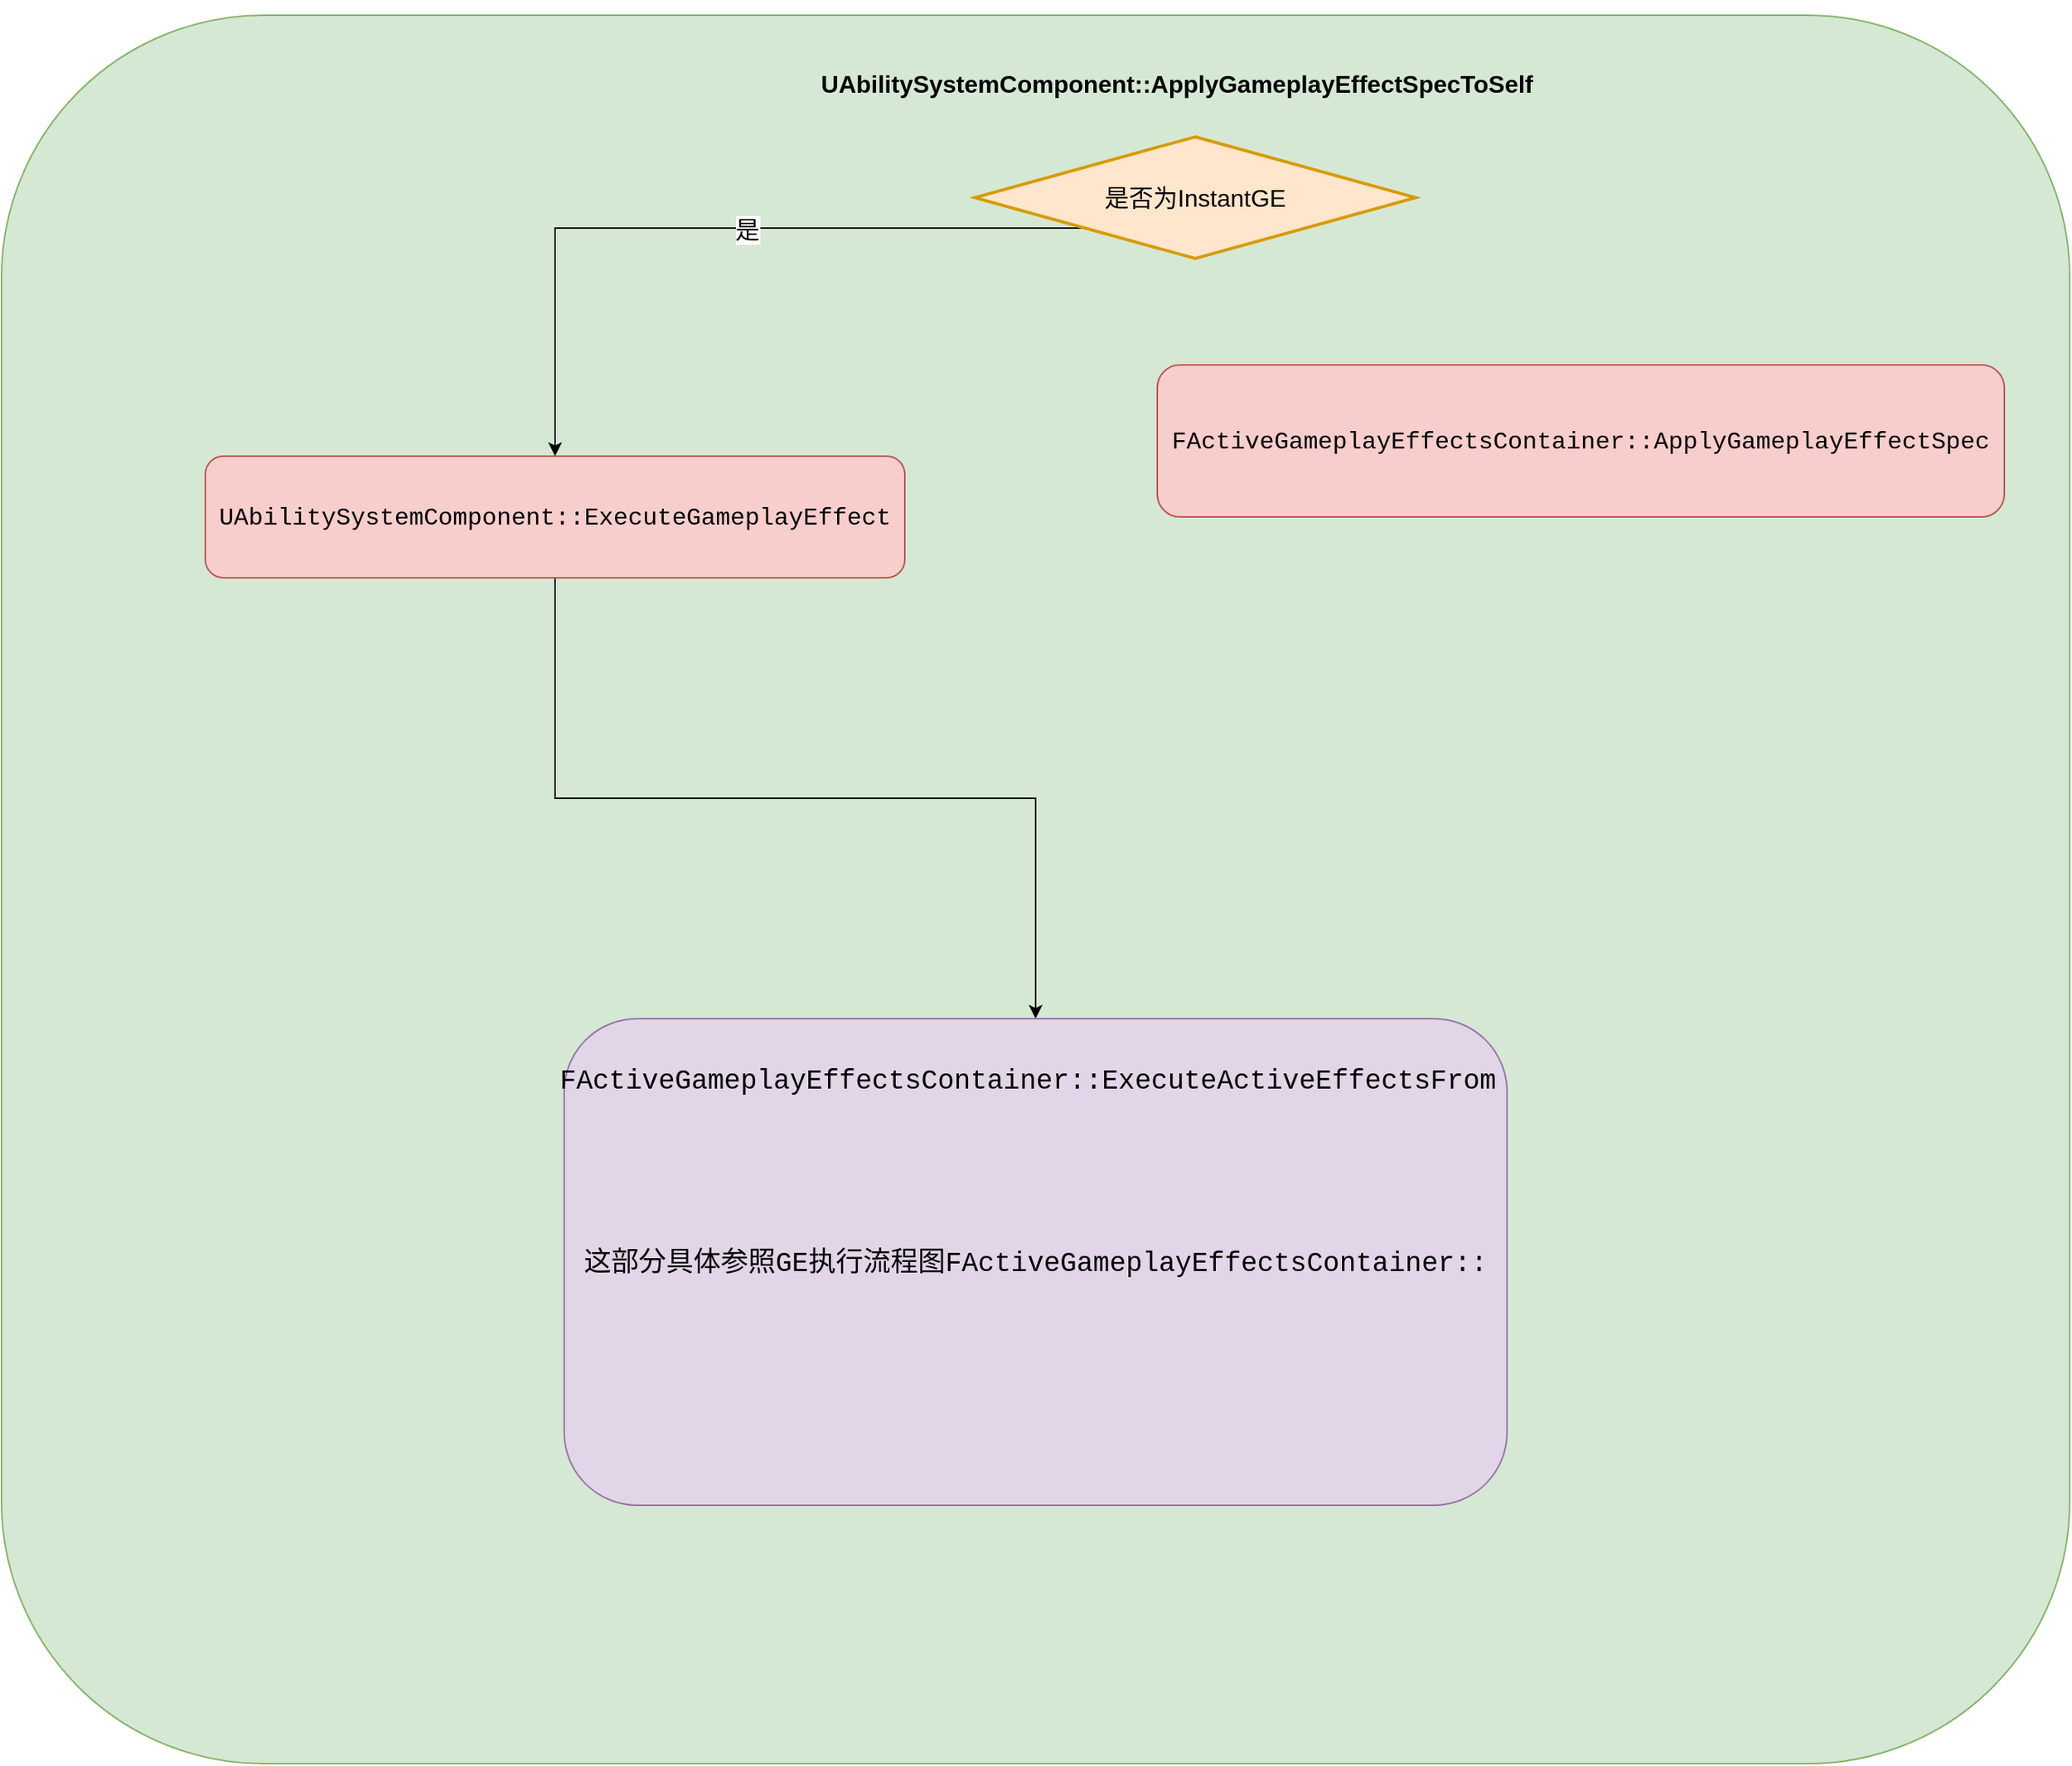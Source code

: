 <mxfile version="20.8.16" type="device"><diagram name="第 1 页" id="kfo05XLs2N2T4jGsehMT"><mxGraphModel dx="2026" dy="1183" grid="1" gridSize="10" guides="1" tooltips="1" connect="1" arrows="1" fold="1" page="1" pageScale="1" pageWidth="827" pageHeight="1169" math="0" shadow="0"><root><mxCell id="0"/><mxCell id="1" parent="0"/><mxCell id="KiHt46OxXjJIQ3sSvcPr-1" value="&lt;div style=&quot;font-family: Consolas, &amp;quot;Courier New&amp;quot;, monospace; font-size: 18px; line-height: 24px;&quot;&gt;&lt;br&gt;&lt;/div&gt;" style="rounded=1;whiteSpace=wrap;html=1;fillColor=#d5e8d4;strokeColor=#82b366;" vertex="1" parent="1"><mxGeometry x="50" y="60" width="1360" height="1150" as="geometry"/></mxCell><mxCell id="KiHt46OxXjJIQ3sSvcPr-9" style="edgeStyle=orthogonalEdgeStyle;rounded=0;orthogonalLoop=1;jettySize=auto;html=1;exitX=0.5;exitY=1;exitDx=0;exitDy=0;fontSize=16;fontColor=#000000;" edge="1" parent="1" source="KiHt46OxXjJIQ3sSvcPr-2" target="KiHt46OxXjJIQ3sSvcPr-5"><mxGeometry relative="1" as="geometry"/></mxCell><mxCell id="KiHt46OxXjJIQ3sSvcPr-2" value="&lt;p style=&quot;font-family: Consolas, &amp;quot;Courier New&amp;quot;, monospace; line-height: 24px; font-size: 16px;&quot;&gt;&lt;font style=&quot;font-size: 16px;&quot;&gt;UAbilitySystemComponent&lt;/font&gt;&lt;span style=&quot;background-color: initial;&quot;&gt;::ExecuteGameplayEffect&lt;/span&gt;&lt;/p&gt;" style="rounded=1;whiteSpace=wrap;html=1;labelBackgroundColor=none;fillColor=#f8cecc;strokeColor=#b85450;" vertex="1" parent="1"><mxGeometry x="184" y="350" width="460" height="80" as="geometry"/></mxCell><mxCell id="KiHt46OxXjJIQ3sSvcPr-3" value="&lt;b&gt;&lt;font style=&quot;font-size: 16px;&quot;&gt;UAbilitySystemComponent::ApplyGameplayEffectSpecToSelf&lt;/font&gt;&lt;/b&gt;" style="text;html=1;strokeColor=none;fillColor=none;align=center;verticalAlign=middle;whiteSpace=wrap;rounded=0;fontColor=#000000;strokeWidth=2;" vertex="1" parent="1"><mxGeometry x="700" y="50" width="246" height="110" as="geometry"/></mxCell><mxCell id="KiHt46OxXjJIQ3sSvcPr-7" style="edgeStyle=orthogonalEdgeStyle;rounded=0;orthogonalLoop=1;jettySize=auto;html=1;exitX=0;exitY=1;exitDx=0;exitDy=0;fontSize=16;fontColor=#000000;" edge="1" parent="1" source="KiHt46OxXjJIQ3sSvcPr-4" target="KiHt46OxXjJIQ3sSvcPr-2"><mxGeometry relative="1" as="geometry"/></mxCell><mxCell id="KiHt46OxXjJIQ3sSvcPr-8" value="是" style="edgeLabel;html=1;align=center;verticalAlign=middle;resizable=0;points=[];fontSize=16;fontColor=#000000;" vertex="1" connectable="0" parent="KiHt46OxXjJIQ3sSvcPr-7"><mxGeometry x="-0.107" y="1" relative="1" as="geometry"><mxPoint as="offset"/></mxGeometry></mxCell><mxCell id="KiHt46OxXjJIQ3sSvcPr-4" value="是否为InstantGE" style="rhombus;whiteSpace=wrap;html=1;labelBackgroundColor=none;strokeWidth=2;fontSize=16;fillColor=#ffe6cc;strokeColor=#d79b00;" vertex="1" parent="1"><mxGeometry x="690" y="140" width="290" height="80" as="geometry"/></mxCell><mxCell id="KiHt46OxXjJIQ3sSvcPr-5" value="&lt;p style=&quot;font-family: Consolas, &amp;quot;Courier New&amp;quot;, monospace; font-size: 18px; line-height: 24px;&quot;&gt;这部分具体参照GE执行流程图FActiveGameplayEffectsContainer::&lt;/p&gt;" style="rounded=1;whiteSpace=wrap;html=1;labelBackgroundColor=none;fillColor=#e1d5e7;strokeColor=#9673a6;" vertex="1" parent="1"><mxGeometry x="420" y="720" width="620" height="320" as="geometry"/></mxCell><mxCell id="KiHt46OxXjJIQ3sSvcPr-10" value="&lt;div style=&quot;font-family: Consolas, &amp;quot;Courier New&amp;quot;, monospace; font-size: 18px; line-height: 24px;&quot;&gt;FActiveGameplayEffectsContainer::ExecuteActiveEffectsFrom&lt;/div&gt;" style="text;html=1;strokeColor=none;fillColor=none;align=center;verticalAlign=middle;whiteSpace=wrap;rounded=0;fontSize=16;fontColor=#000000;" vertex="1" parent="1"><mxGeometry x="690" y="740" width="70" height="40" as="geometry"/></mxCell><mxCell id="KiHt46OxXjJIQ3sSvcPr-11" value="&lt;p style=&quot;line-height: 24px;&quot;&gt;&lt;font style=&quot;font-size: 16px;&quot; face=&quot;Consolas, Courier New, monospace&quot;&gt;FActiveGameplayEffectsContainer::ApplyGameplayEffectSpec&lt;/font&gt;&lt;br&gt;&lt;/p&gt;" style="rounded=1;whiteSpace=wrap;html=1;labelBackgroundColor=none;fillColor=#f8cecc;strokeColor=#b85450;" vertex="1" parent="1"><mxGeometry x="810" y="290" width="557" height="100" as="geometry"/></mxCell></root></mxGraphModel></diagram></mxfile>